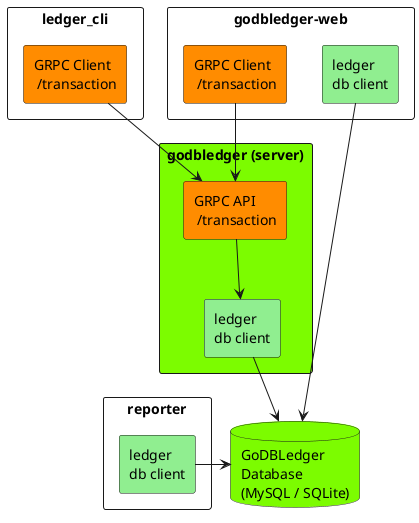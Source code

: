 @startuml

' GoDBLedger provides an API for data entry ensuring that
'            data entered into the underlying database are 
'            normalized into a structured schema
rectangle godbledgerServer as "godbledger (server)" #LawnGreen {
  rectangle serverDBClient as "ledger\ndb client" #LightGreen
  rectangle transactionAPI as "GRPC API\n /transaction" #Darkorange
}

' GoDBLedger database exposes the ledger data for consumption
'            by a reporter client
database db as "GoDBLedger\nDatabase\n(MySQL / SQLite)" #LawnGreen

' ledger_cli is a sample CLI client which demonstrates using the
'            Transaction GPRC API to enter a double-entry style
'            transaction into the system
rectangle ledger_cli as "ledger_cli" {
  rectangle ledgerCLITransactionClient as "GRPC Client\n /transaction" #Darkorange
}

' reporter is a sample CLI client which can render a few simple
'          financial reports directly from the underlying database
rectangle reporter as "reporter" {
  rectangle reporterDBClient as "ledger\ndb client" #LightGreen
}

' godbledger-web is an example of an independent web UI client
'                which provides read/write access over top of
'                the godbledger financial system
rectangle godbledgerWeb as "godbledger-web" {
  rectangle webDBClient as "ledger\ndb client" #LightGreen
  rectangle webTransactionClient as "GRPC Client\n /transaction" #Darkorange
}

' ' uncomment these lines to show that the transaction API and Client code
' ' is generated from a comon protobuf transaction definition
' rectangle protoTransaction as "protobuf:\n /transaction"
' protoTransaction ---> transactionAPI
' protoTransaction -up-> ledgerCLITransactionClient
' protoTransaction -up-> webTransactionClient

' godbledger (server) talks directly to the database
' and should be a proxy for all calls which send commands
' (i.e. writes) into the system
serverDBClient --> db

' ledger_cli talks only to the server API to enter transactions
ledgerCLITransactionClient --> transactionAPI

' internally (inside the server) the transaction API uses the
' server's DB client to write transactions into the database
transactionAPI --> serverDBClient

' reporter talks directly to the database
' (read-only access should be sufficient)
reporterDBClient -right-> db

' a web client can import the godbledger 'ledger' package
' to talk directly to the ledger database using the server's
' ledger database connection logic
webDBClient --> db

' a web client can also import the server's GRPC clients (e.g
' /transaction) and use them to send new transactions into the
' system
webTransactionClient --> transactionAPI

@enduml